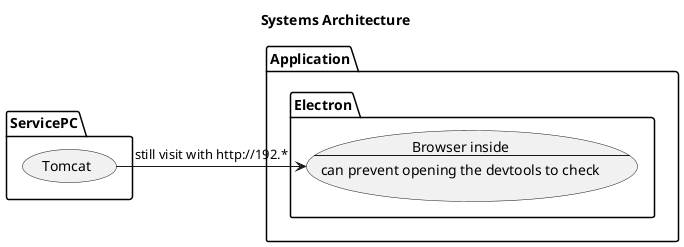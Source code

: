 @startuml
title Systems Architecture
package Application {
  package Electron {
    usecase Browser as "
      Browser inside
      --
      can prevent opening the devtools to check
    "
  }
}

package ServicePC {
  usecase Tomcat 
}

Tomcat -> Browser: still visit with http://192.*

@enduml